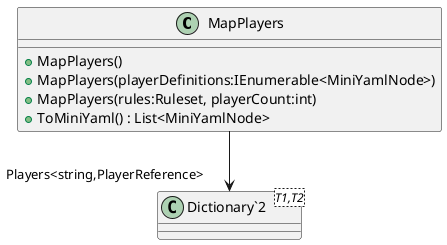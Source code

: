@startuml
class MapPlayers {
    + MapPlayers()
    + MapPlayers(playerDefinitions:IEnumerable<MiniYamlNode>)
    + MapPlayers(rules:Ruleset, playerCount:int)
    + ToMiniYaml() : List<MiniYamlNode>
}
class "Dictionary`2"<T1,T2> {
}
MapPlayers --> "Players<string,PlayerReference>" "Dictionary`2"
@enduml
